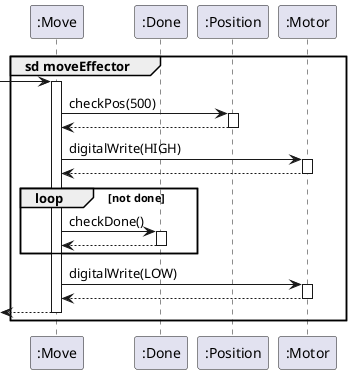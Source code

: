 @startuml

autoactivate on

group sd moveEffector
participant ":Move" as Move
participant ":Done" as Done
participant ":Position" as Pos
participant ":Motor" as Motor

-> Move
Move -> Pos : checkPos(500)
Pos --> Move
Move -> Motor : digitalWrite(HIGH)
Motor --> Move
loop not done
    Move -> Done : checkDone()
    Done --> Move
end
Move -> Motor : digitalWrite(LOW)
Motor --> Move
[<-- Move
end
@enduml